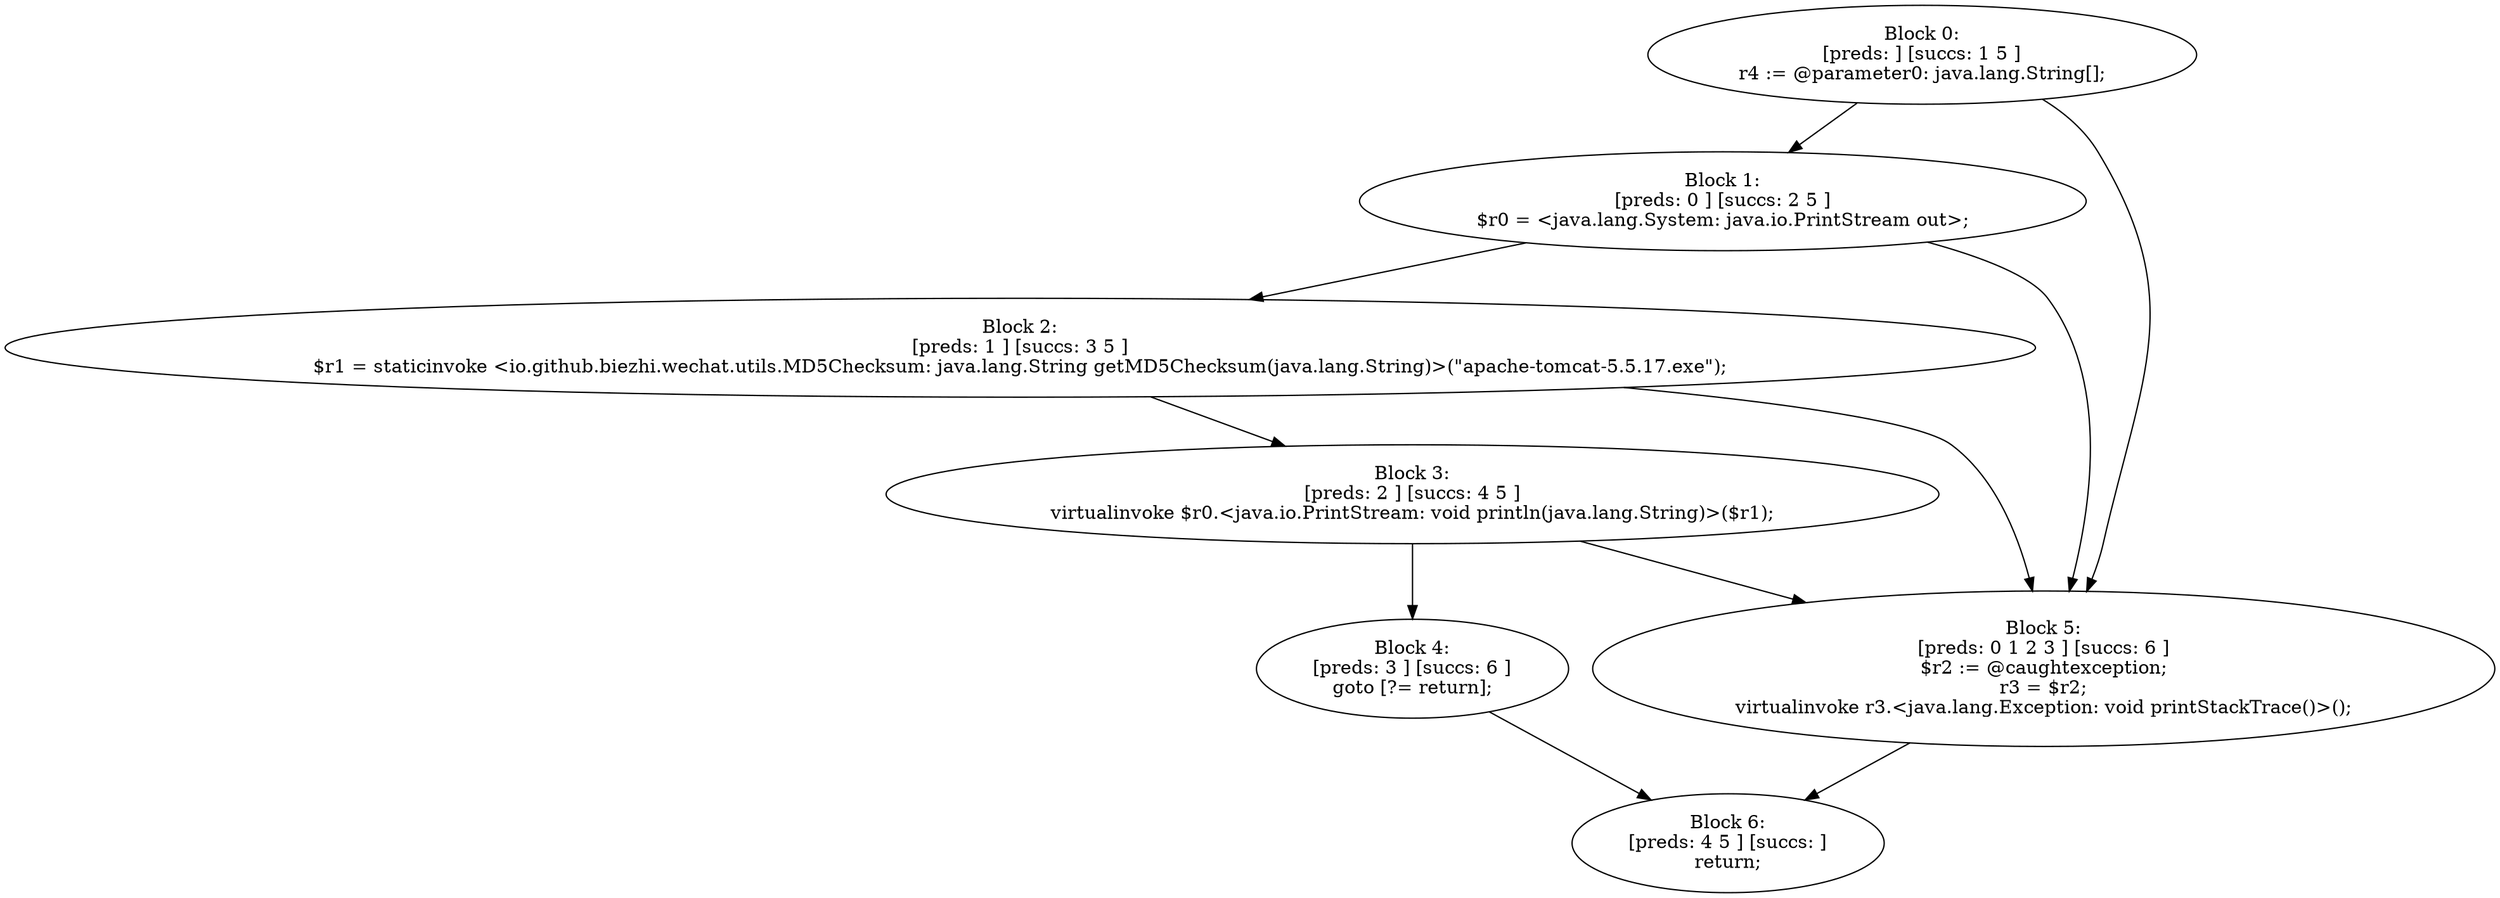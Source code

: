 digraph "unitGraph" {
    "Block 0:
[preds: ] [succs: 1 5 ]
r4 := @parameter0: java.lang.String[];
"
    "Block 1:
[preds: 0 ] [succs: 2 5 ]
$r0 = <java.lang.System: java.io.PrintStream out>;
"
    "Block 2:
[preds: 1 ] [succs: 3 5 ]
$r1 = staticinvoke <io.github.biezhi.wechat.utils.MD5Checksum: java.lang.String getMD5Checksum(java.lang.String)>(\"apache-tomcat-5.5.17.exe\");
"
    "Block 3:
[preds: 2 ] [succs: 4 5 ]
virtualinvoke $r0.<java.io.PrintStream: void println(java.lang.String)>($r1);
"
    "Block 4:
[preds: 3 ] [succs: 6 ]
goto [?= return];
"
    "Block 5:
[preds: 0 1 2 3 ] [succs: 6 ]
$r2 := @caughtexception;
r3 = $r2;
virtualinvoke r3.<java.lang.Exception: void printStackTrace()>();
"
    "Block 6:
[preds: 4 5 ] [succs: ]
return;
"
    "Block 0:
[preds: ] [succs: 1 5 ]
r4 := @parameter0: java.lang.String[];
"->"Block 1:
[preds: 0 ] [succs: 2 5 ]
$r0 = <java.lang.System: java.io.PrintStream out>;
";
    "Block 0:
[preds: ] [succs: 1 5 ]
r4 := @parameter0: java.lang.String[];
"->"Block 5:
[preds: 0 1 2 3 ] [succs: 6 ]
$r2 := @caughtexception;
r3 = $r2;
virtualinvoke r3.<java.lang.Exception: void printStackTrace()>();
";
    "Block 1:
[preds: 0 ] [succs: 2 5 ]
$r0 = <java.lang.System: java.io.PrintStream out>;
"->"Block 2:
[preds: 1 ] [succs: 3 5 ]
$r1 = staticinvoke <io.github.biezhi.wechat.utils.MD5Checksum: java.lang.String getMD5Checksum(java.lang.String)>(\"apache-tomcat-5.5.17.exe\");
";
    "Block 1:
[preds: 0 ] [succs: 2 5 ]
$r0 = <java.lang.System: java.io.PrintStream out>;
"->"Block 5:
[preds: 0 1 2 3 ] [succs: 6 ]
$r2 := @caughtexception;
r3 = $r2;
virtualinvoke r3.<java.lang.Exception: void printStackTrace()>();
";
    "Block 2:
[preds: 1 ] [succs: 3 5 ]
$r1 = staticinvoke <io.github.biezhi.wechat.utils.MD5Checksum: java.lang.String getMD5Checksum(java.lang.String)>(\"apache-tomcat-5.5.17.exe\");
"->"Block 3:
[preds: 2 ] [succs: 4 5 ]
virtualinvoke $r0.<java.io.PrintStream: void println(java.lang.String)>($r1);
";
    "Block 2:
[preds: 1 ] [succs: 3 5 ]
$r1 = staticinvoke <io.github.biezhi.wechat.utils.MD5Checksum: java.lang.String getMD5Checksum(java.lang.String)>(\"apache-tomcat-5.5.17.exe\");
"->"Block 5:
[preds: 0 1 2 3 ] [succs: 6 ]
$r2 := @caughtexception;
r3 = $r2;
virtualinvoke r3.<java.lang.Exception: void printStackTrace()>();
";
    "Block 3:
[preds: 2 ] [succs: 4 5 ]
virtualinvoke $r0.<java.io.PrintStream: void println(java.lang.String)>($r1);
"->"Block 4:
[preds: 3 ] [succs: 6 ]
goto [?= return];
";
    "Block 3:
[preds: 2 ] [succs: 4 5 ]
virtualinvoke $r0.<java.io.PrintStream: void println(java.lang.String)>($r1);
"->"Block 5:
[preds: 0 1 2 3 ] [succs: 6 ]
$r2 := @caughtexception;
r3 = $r2;
virtualinvoke r3.<java.lang.Exception: void printStackTrace()>();
";
    "Block 4:
[preds: 3 ] [succs: 6 ]
goto [?= return];
"->"Block 6:
[preds: 4 5 ] [succs: ]
return;
";
    "Block 5:
[preds: 0 1 2 3 ] [succs: 6 ]
$r2 := @caughtexception;
r3 = $r2;
virtualinvoke r3.<java.lang.Exception: void printStackTrace()>();
"->"Block 6:
[preds: 4 5 ] [succs: ]
return;
";
}
